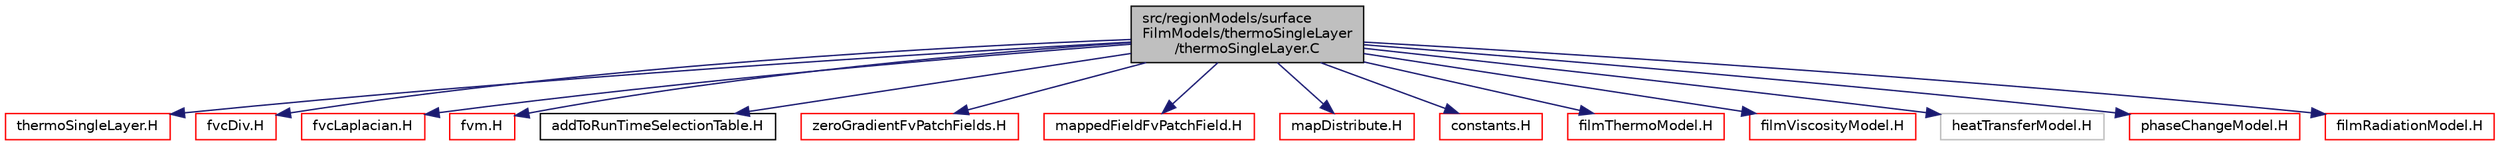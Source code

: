 digraph "src/regionModels/surfaceFilmModels/thermoSingleLayer/thermoSingleLayer.C"
{
  bgcolor="transparent";
  edge [fontname="Helvetica",fontsize="10",labelfontname="Helvetica",labelfontsize="10"];
  node [fontname="Helvetica",fontsize="10",shape=record];
  Node1 [label="src/regionModels/surface\lFilmModels/thermoSingleLayer\l/thermoSingleLayer.C",height=0.2,width=0.4,color="black", fillcolor="grey75", style="filled", fontcolor="black"];
  Node1 -> Node2 [color="midnightblue",fontsize="10",style="solid",fontname="Helvetica"];
  Node2 [label="thermoSingleLayer.H",height=0.2,width=0.4,color="red",URL="$a09583.html"];
  Node1 -> Node3 [color="midnightblue",fontsize="10",style="solid",fontname="Helvetica"];
  Node3 [label="fvcDiv.H",height=0.2,width=0.4,color="red",URL="$a05682.html",tooltip="Calculate the divergence of the given field. "];
  Node1 -> Node4 [color="midnightblue",fontsize="10",style="solid",fontname="Helvetica"];
  Node4 [label="fvcLaplacian.H",height=0.2,width=0.4,color="red",URL="$a05688.html",tooltip="Calculate the laplacian of the given field. "];
  Node1 -> Node5 [color="midnightblue",fontsize="10",style="solid",fontname="Helvetica"];
  Node5 [label="fvm.H",height=0.2,width=0.4,color="red",URL="$a05711.html"];
  Node1 -> Node6 [color="midnightblue",fontsize="10",style="solid",fontname="Helvetica"];
  Node6 [label="addToRunTimeSelectionTable.H",height=0.2,width=0.4,color="black",URL="$a07839.html",tooltip="Macros for easy insertion into run-time selection tables. "];
  Node1 -> Node7 [color="midnightblue",fontsize="10",style="solid",fontname="Helvetica"];
  Node7 [label="zeroGradientFvPatchFields.H",height=0.2,width=0.4,color="red",URL="$a05201.html"];
  Node1 -> Node8 [color="midnightblue",fontsize="10",style="solid",fontname="Helvetica"];
  Node8 [label="mappedFieldFvPatchField.H",height=0.2,width=0.4,color="red",URL="$a05361.html"];
  Node1 -> Node9 [color="midnightblue",fontsize="10",style="solid",fontname="Helvetica"];
  Node9 [label="mapDistribute.H",height=0.2,width=0.4,color="red",URL="$a08613.html"];
  Node1 -> Node10 [color="midnightblue",fontsize="10",style="solid",fontname="Helvetica"];
  Node10 [label="constants.H",height=0.2,width=0.4,color="red",URL="$a08156.html"];
  Node1 -> Node11 [color="midnightblue",fontsize="10",style="solid",fontname="Helvetica"];
  Node11 [label="filmThermoModel.H",height=0.2,width=0.4,color="red",URL="$a09507.html"];
  Node1 -> Node12 [color="midnightblue",fontsize="10",style="solid",fontname="Helvetica"];
  Node12 [label="filmViscosityModel.H",height=0.2,width=0.4,color="red",URL="$a09552.html"];
  Node1 -> Node13 [color="midnightblue",fontsize="10",style="solid",fontname="Helvetica"];
  Node13 [label="heatTransferModel.H",height=0.2,width=0.4,color="grey75"];
  Node1 -> Node14 [color="midnightblue",fontsize="10",style="solid",fontname="Helvetica"];
  Node14 [label="phaseChangeModel.H",height=0.2,width=0.4,color="red",URL="$a09572.html"];
  Node1 -> Node15 [color="midnightblue",fontsize="10",style="solid",fontname="Helvetica"];
  Node15 [label="filmRadiationModel.H",height=0.2,width=0.4,color="red",URL="$a09537.html"];
}
